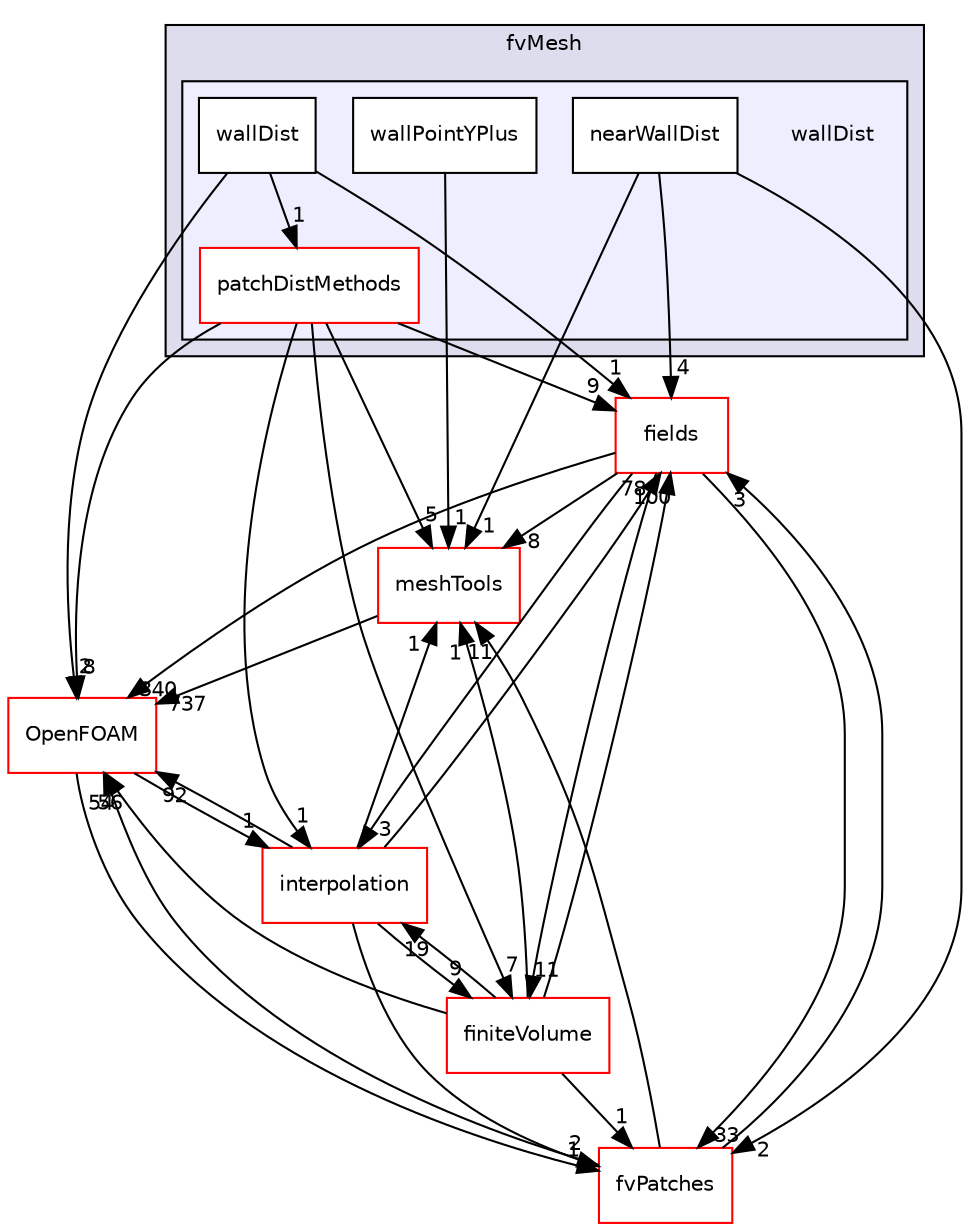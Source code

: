 digraph "src/finiteVolume/fvMesh/wallDist" {
  bgcolor=transparent;
  compound=true
  node [ fontsize="10", fontname="Helvetica"];
  edge [ labelfontsize="10", labelfontname="Helvetica"];
  subgraph clusterdir_c382fa095c9c33d8673c0dd60aaef275 {
    graph [ bgcolor="#ddddee", pencolor="black", label="fvMesh" fontname="Helvetica", fontsize="10", URL="dir_c382fa095c9c33d8673c0dd60aaef275.html"]
  subgraph clusterdir_8b2058fecce8beb3c5dcc5bc9fca7b03 {
    graph [ bgcolor="#eeeeff", pencolor="black", label="" URL="dir_8b2058fecce8beb3c5dcc5bc9fca7b03.html"];
    dir_8b2058fecce8beb3c5dcc5bc9fca7b03 [shape=plaintext label="wallDist"];
    dir_83a93796d297d1f2cc1c77ad54201a6e [shape=box label="nearWallDist" color="black" fillcolor="white" style="filled" URL="dir_83a93796d297d1f2cc1c77ad54201a6e.html"];
    dir_28bd808b48a939f9343efc27d469bf7b [shape=box label="patchDistMethods" color="red" fillcolor="white" style="filled" URL="dir_28bd808b48a939f9343efc27d469bf7b.html"];
    dir_7d25cbe1d23c554ca750b063a63980bb [shape=box label="wallDist" color="black" fillcolor="white" style="filled" URL="dir_7d25cbe1d23c554ca750b063a63980bb.html"];
    dir_795f957d099804d972726f980360ae24 [shape=box label="wallPointYPlus" color="black" fillcolor="white" style="filled" URL="dir_795f957d099804d972726f980360ae24.html"];
  }
  }
  dir_25ab4a83a983f7bb7a38b7f63bb141b7 [shape=box label="fields" color="red" URL="dir_25ab4a83a983f7bb7a38b7f63bb141b7.html"];
  dir_ae30ad0bef50cf391b24c614251bb9fd [shape=box label="meshTools" color="red" URL="dir_ae30ad0bef50cf391b24c614251bb9fd.html"];
  dir_2ea871e4defbdbd60808750cae643c63 [shape=box label="finiteVolume" color="red" URL="dir_2ea871e4defbdbd60808750cae643c63.html"];
  dir_a586eb954e2e5e74ecf6fe95a2457777 [shape=box label="interpolation" color="red" URL="dir_a586eb954e2e5e74ecf6fe95a2457777.html"];
  dir_c5473ff19b20e6ec4dfe5c310b3778a8 [shape=box label="OpenFOAM" color="red" URL="dir_c5473ff19b20e6ec4dfe5c310b3778a8.html"];
  dir_b630ab9569e31ffb9b2cc4747c3085db [shape=box label="fvPatches" color="red" URL="dir_b630ab9569e31ffb9b2cc4747c3085db.html"];
  dir_25ab4a83a983f7bb7a38b7f63bb141b7->dir_ae30ad0bef50cf391b24c614251bb9fd [headlabel="8", labeldistance=1.5 headhref="dir_000936_001750.html"];
  dir_25ab4a83a983f7bb7a38b7f63bb141b7->dir_2ea871e4defbdbd60808750cae643c63 [headlabel="11", labeldistance=1.5 headhref="dir_000936_001063.html"];
  dir_25ab4a83a983f7bb7a38b7f63bb141b7->dir_a586eb954e2e5e74ecf6fe95a2457777 [headlabel="3", labeldistance=1.5 headhref="dir_000936_001170.html"];
  dir_25ab4a83a983f7bb7a38b7f63bb141b7->dir_c5473ff19b20e6ec4dfe5c310b3778a8 [headlabel="340", labeldistance=1.5 headhref="dir_000936_001896.html"];
  dir_25ab4a83a983f7bb7a38b7f63bb141b7->dir_b630ab9569e31ffb9b2cc4747c3085db [headlabel="33", labeldistance=1.5 headhref="dir_000936_001138.html"];
  dir_ae30ad0bef50cf391b24c614251bb9fd->dir_c5473ff19b20e6ec4dfe5c310b3778a8 [headlabel="737", labeldistance=1.5 headhref="dir_001750_001896.html"];
  dir_2ea871e4defbdbd60808750cae643c63->dir_25ab4a83a983f7bb7a38b7f63bb141b7 [headlabel="100", labeldistance=1.5 headhref="dir_001063_000936.html"];
  dir_2ea871e4defbdbd60808750cae643c63->dir_ae30ad0bef50cf391b24c614251bb9fd [headlabel="1", labeldistance=1.5 headhref="dir_001063_001750.html"];
  dir_2ea871e4defbdbd60808750cae643c63->dir_a586eb954e2e5e74ecf6fe95a2457777 [headlabel="19", labeldistance=1.5 headhref="dir_001063_001170.html"];
  dir_2ea871e4defbdbd60808750cae643c63->dir_c5473ff19b20e6ec4dfe5c310b3778a8 [headlabel="56", labeldistance=1.5 headhref="dir_001063_001896.html"];
  dir_2ea871e4defbdbd60808750cae643c63->dir_b630ab9569e31ffb9b2cc4747c3085db [headlabel="1", labeldistance=1.5 headhref="dir_001063_001138.html"];
  dir_83a93796d297d1f2cc1c77ad54201a6e->dir_25ab4a83a983f7bb7a38b7f63bb141b7 [headlabel="4", labeldistance=1.5 headhref="dir_001161_000936.html"];
  dir_83a93796d297d1f2cc1c77ad54201a6e->dir_ae30ad0bef50cf391b24c614251bb9fd [headlabel="1", labeldistance=1.5 headhref="dir_001161_001750.html"];
  dir_83a93796d297d1f2cc1c77ad54201a6e->dir_b630ab9569e31ffb9b2cc4747c3085db [headlabel="2", labeldistance=1.5 headhref="dir_001161_001138.html"];
  dir_28bd808b48a939f9343efc27d469bf7b->dir_25ab4a83a983f7bb7a38b7f63bb141b7 [headlabel="9", labeldistance=1.5 headhref="dir_001162_000936.html"];
  dir_28bd808b48a939f9343efc27d469bf7b->dir_ae30ad0bef50cf391b24c614251bb9fd [headlabel="5", labeldistance=1.5 headhref="dir_001162_001750.html"];
  dir_28bd808b48a939f9343efc27d469bf7b->dir_2ea871e4defbdbd60808750cae643c63 [headlabel="7", labeldistance=1.5 headhref="dir_001162_001063.html"];
  dir_28bd808b48a939f9343efc27d469bf7b->dir_a586eb954e2e5e74ecf6fe95a2457777 [headlabel="1", labeldistance=1.5 headhref="dir_001162_001170.html"];
  dir_28bd808b48a939f9343efc27d469bf7b->dir_c5473ff19b20e6ec4dfe5c310b3778a8 [headlabel="8", labeldistance=1.5 headhref="dir_001162_001896.html"];
  dir_a586eb954e2e5e74ecf6fe95a2457777->dir_25ab4a83a983f7bb7a38b7f63bb141b7 [headlabel="78", labeldistance=1.5 headhref="dir_001170_000936.html"];
  dir_a586eb954e2e5e74ecf6fe95a2457777->dir_ae30ad0bef50cf391b24c614251bb9fd [headlabel="1", labeldistance=1.5 headhref="dir_001170_001750.html"];
  dir_a586eb954e2e5e74ecf6fe95a2457777->dir_2ea871e4defbdbd60808750cae643c63 [headlabel="9", labeldistance=1.5 headhref="dir_001170_001063.html"];
  dir_a586eb954e2e5e74ecf6fe95a2457777->dir_c5473ff19b20e6ec4dfe5c310b3778a8 [headlabel="92", labeldistance=1.5 headhref="dir_001170_001896.html"];
  dir_a586eb954e2e5e74ecf6fe95a2457777->dir_b630ab9569e31ffb9b2cc4747c3085db [headlabel="2", labeldistance=1.5 headhref="dir_001170_001138.html"];
  dir_7d25cbe1d23c554ca750b063a63980bb->dir_25ab4a83a983f7bb7a38b7f63bb141b7 [headlabel="1", labeldistance=1.5 headhref="dir_001168_000936.html"];
  dir_7d25cbe1d23c554ca750b063a63980bb->dir_28bd808b48a939f9343efc27d469bf7b [headlabel="1", labeldistance=1.5 headhref="dir_001168_001162.html"];
  dir_7d25cbe1d23c554ca750b063a63980bb->dir_c5473ff19b20e6ec4dfe5c310b3778a8 [headlabel="2", labeldistance=1.5 headhref="dir_001168_001896.html"];
  dir_c5473ff19b20e6ec4dfe5c310b3778a8->dir_a586eb954e2e5e74ecf6fe95a2457777 [headlabel="1", labeldistance=1.5 headhref="dir_001896_001170.html"];
  dir_c5473ff19b20e6ec4dfe5c310b3778a8->dir_b630ab9569e31ffb9b2cc4747c3085db [headlabel="1", labeldistance=1.5 headhref="dir_001896_001138.html"];
  dir_b630ab9569e31ffb9b2cc4747c3085db->dir_25ab4a83a983f7bb7a38b7f63bb141b7 [headlabel="3", labeldistance=1.5 headhref="dir_001138_000936.html"];
  dir_b630ab9569e31ffb9b2cc4747c3085db->dir_ae30ad0bef50cf391b24c614251bb9fd [headlabel="11", labeldistance=1.5 headhref="dir_001138_001750.html"];
  dir_b630ab9569e31ffb9b2cc4747c3085db->dir_c5473ff19b20e6ec4dfe5c310b3778a8 [headlabel="54", labeldistance=1.5 headhref="dir_001138_001896.html"];
  dir_795f957d099804d972726f980360ae24->dir_ae30ad0bef50cf391b24c614251bb9fd [headlabel="1", labeldistance=1.5 headhref="dir_001169_001750.html"];
}
